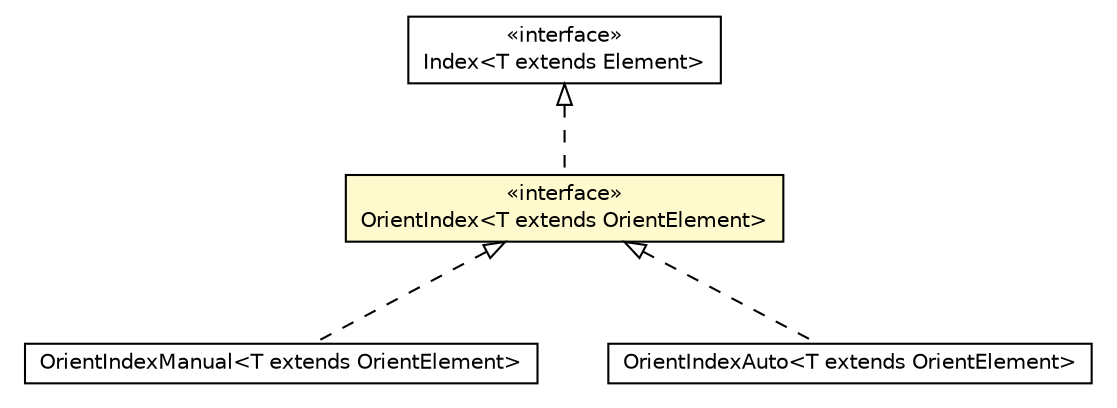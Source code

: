 #!/usr/local/bin/dot
#
# Class diagram 
# Generated by UMLGraph version R5_6-24-gf6e263 (http://www.umlgraph.org/)
#

digraph G {
	edge [fontname="Helvetica",fontsize=10,labelfontname="Helvetica",labelfontsize=10];
	node [fontname="Helvetica",fontsize=10,shape=plaintext];
	nodesep=0.25;
	ranksep=0.5;
	// com.tinkerpop.blueprints.impls.orient.OrientIndexManual<T extends com.tinkerpop.blueprints.impls.orient.OrientElement>
	c8081319 [label=<<table title="com.tinkerpop.blueprints.impls.orient.OrientIndexManual" border="0" cellborder="1" cellspacing="0" cellpadding="2" port="p" href="./OrientIndexManual.html">
		<tr><td><table border="0" cellspacing="0" cellpadding="1">
<tr><td align="center" balign="center"> OrientIndexManual&lt;T extends OrientElement&gt; </td></tr>
		</table></td></tr>
		</table>>, URL="./OrientIndexManual.html", fontname="Helvetica", fontcolor="black", fontsize=10.0];
	// com.tinkerpop.blueprints.impls.orient.OrientIndexAuto<T extends com.tinkerpop.blueprints.impls.orient.OrientElement>
	c8081338 [label=<<table title="com.tinkerpop.blueprints.impls.orient.OrientIndexAuto" border="0" cellborder="1" cellspacing="0" cellpadding="2" port="p" href="./OrientIndexAuto.html">
		<tr><td><table border="0" cellspacing="0" cellpadding="1">
<tr><td align="center" balign="center"> OrientIndexAuto&lt;T extends OrientElement&gt; </td></tr>
		</table></td></tr>
		</table>>, URL="./OrientIndexAuto.html", fontname="Helvetica", fontcolor="black", fontsize=10.0];
	// com.tinkerpop.blueprints.impls.orient.OrientIndex<T extends com.tinkerpop.blueprints.impls.orient.OrientElement>
	c8081347 [label=<<table title="com.tinkerpop.blueprints.impls.orient.OrientIndex" border="0" cellborder="1" cellspacing="0" cellpadding="2" port="p" bgcolor="lemonChiffon" href="./OrientIndex.html">
		<tr><td><table border="0" cellspacing="0" cellpadding="1">
<tr><td align="center" balign="center"> &#171;interface&#187; </td></tr>
<tr><td align="center" balign="center"> OrientIndex&lt;T extends OrientElement&gt; </td></tr>
		</table></td></tr>
		</table>>, URL="./OrientIndex.html", fontname="Helvetica", fontcolor="black", fontsize=10.0];
	//com.tinkerpop.blueprints.impls.orient.OrientIndexManual<T extends com.tinkerpop.blueprints.impls.orient.OrientElement> implements com.tinkerpop.blueprints.impls.orient.OrientIndex<T extends com.tinkerpop.blueprints.impls.orient.OrientElement>
	c8081347:p -> c8081319:p [dir=back,arrowtail=empty,style=dashed];
	//com.tinkerpop.blueprints.impls.orient.OrientIndexAuto<T extends com.tinkerpop.blueprints.impls.orient.OrientElement> implements com.tinkerpop.blueprints.impls.orient.OrientIndex<T extends com.tinkerpop.blueprints.impls.orient.OrientElement>
	c8081347:p -> c8081338:p [dir=back,arrowtail=empty,style=dashed];
	//com.tinkerpop.blueprints.impls.orient.OrientIndex<T extends com.tinkerpop.blueprints.impls.orient.OrientElement> implements com.tinkerpop.blueprints.Index<T extends com.tinkerpop.blueprints.Element>
	c8081680:p -> c8081347:p [dir=back,arrowtail=empty,style=dashed];
	// com.tinkerpop.blueprints.Index<T extends com.tinkerpop.blueprints.Element>
	c8081680 [label=<<table title="com.tinkerpop.blueprints.Index" border="0" cellborder="1" cellspacing="0" cellpadding="2" port="p" href="http://java.sun.com/j2se/1.4.2/docs/api/com/tinkerpop/blueprints/Index.html">
		<tr><td><table border="0" cellspacing="0" cellpadding="1">
<tr><td align="center" balign="center"> &#171;interface&#187; </td></tr>
<tr><td align="center" balign="center"> Index&lt;T extends Element&gt; </td></tr>
		</table></td></tr>
		</table>>, URL="http://java.sun.com/j2se/1.4.2/docs/api/com/tinkerpop/blueprints/Index.html", fontname="Helvetica", fontcolor="black", fontsize=10.0];
}

